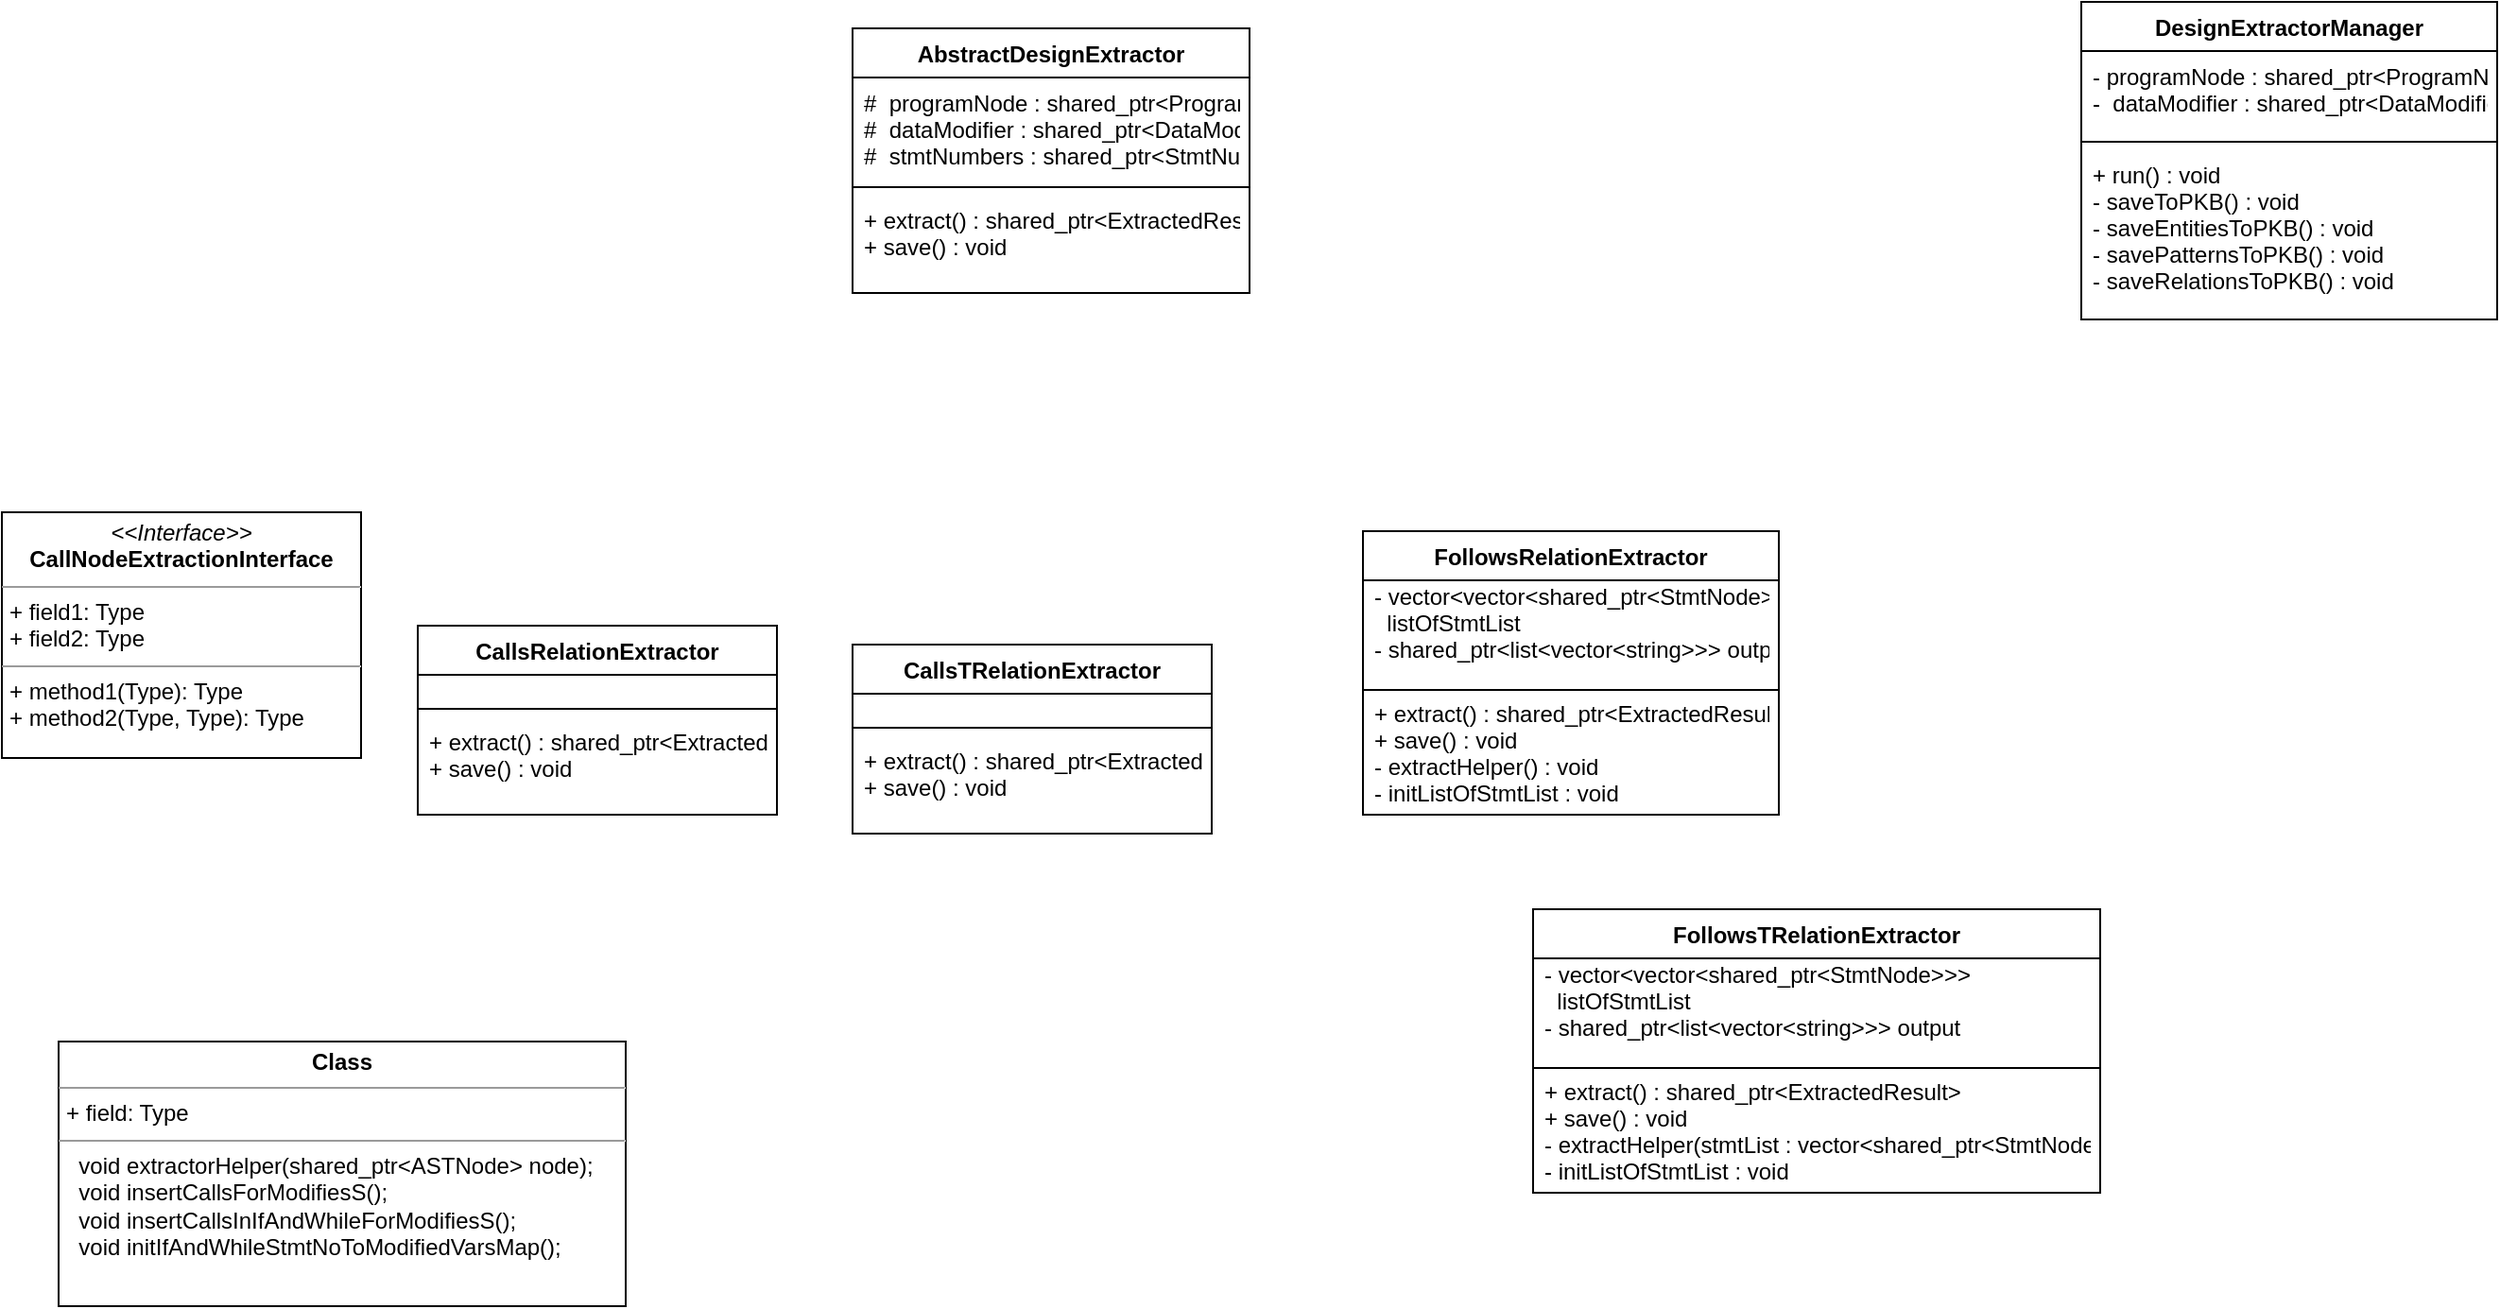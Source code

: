 <mxfile version="20.5.1" type="github">
  <diagram id="RCf9d5CUsMZ9T4uLRsl_" name="Page-1">
    <mxGraphModel dx="1422" dy="519" grid="1" gridSize="10" guides="1" tooltips="1" connect="1" arrows="1" fold="1" page="1" pageScale="1" pageWidth="2339" pageHeight="3300" math="0" shadow="0">
      <root>
        <mxCell id="0" />
        <mxCell id="1" parent="0" />
        <mxCell id="GKFBhkDiTDTHRFN160G9-5" value="DesignExtractorManager&#xa;" style="swimlane;fontStyle=1;align=center;verticalAlign=top;childLayout=stackLayout;horizontal=1;startSize=26;horizontalStack=0;resizeParent=1;resizeParentMax=0;resizeLast=0;collapsible=1;marginBottom=0;" parent="1" vertex="1">
          <mxGeometry x="1340" y="20" width="220" height="168" as="geometry" />
        </mxCell>
        <mxCell id="GKFBhkDiTDTHRFN160G9-6" value="- programNode : shared_ptr&lt;ProgramNode&gt;&#xa;-  dataModifier : shared_ptr&lt;DataModifier&gt;" style="text;strokeColor=none;fillColor=none;align=left;verticalAlign=top;spacingLeft=4;spacingRight=4;overflow=hidden;rotatable=0;points=[[0,0.5],[1,0.5]];portConstraint=eastwest;" parent="GKFBhkDiTDTHRFN160G9-5" vertex="1">
          <mxGeometry y="26" width="220" height="44" as="geometry" />
        </mxCell>
        <mxCell id="GKFBhkDiTDTHRFN160G9-7" value="" style="line;strokeWidth=1;fillColor=none;align=left;verticalAlign=middle;spacingTop=-1;spacingLeft=3;spacingRight=3;rotatable=0;labelPosition=right;points=[];portConstraint=eastwest;strokeColor=inherit;" parent="GKFBhkDiTDTHRFN160G9-5" vertex="1">
          <mxGeometry y="70" width="220" height="8" as="geometry" />
        </mxCell>
        <mxCell id="GKFBhkDiTDTHRFN160G9-8" value="+ run() : void&#xa;- saveToPKB() : void&#xa;- saveEntitiesToPKB() : void&#xa;- savePatternsToPKB() : void&#xa;- saveRelationsToPKB() : void&#xa;" style="text;strokeColor=none;fillColor=none;align=left;verticalAlign=top;spacingLeft=4;spacingRight=4;overflow=hidden;rotatable=0;points=[[0,0.5],[1,0.5]];portConstraint=eastwest;" parent="GKFBhkDiTDTHRFN160G9-5" vertex="1">
          <mxGeometry y="78" width="220" height="90" as="geometry" />
        </mxCell>
        <mxCell id="GKFBhkDiTDTHRFN160G9-9" value="AbstractDesignExtractor" style="swimlane;fontStyle=1;align=center;verticalAlign=top;childLayout=stackLayout;horizontal=1;startSize=26;horizontalStack=0;resizeParent=1;resizeParentMax=0;resizeLast=0;collapsible=1;marginBottom=0;" parent="1" vertex="1">
          <mxGeometry x="690" y="34" width="210" height="140" as="geometry" />
        </mxCell>
        <mxCell id="GKFBhkDiTDTHRFN160G9-10" value="#  programNode : shared_ptr&lt;ProgramNode&gt;&#xa;#  dataModifier : shared_ptr&lt;DataModifier&gt;&#xa;#  stmtNumbers : shared_ptr&lt;StmtNumbers&gt;&#xa;&#xa; " style="text;strokeColor=none;fillColor=none;align=left;verticalAlign=top;spacingLeft=4;spacingRight=4;overflow=hidden;rotatable=0;points=[[0,0.5],[1,0.5]];portConstraint=eastwest;" parent="GKFBhkDiTDTHRFN160G9-9" vertex="1">
          <mxGeometry y="26" width="210" height="54" as="geometry" />
        </mxCell>
        <mxCell id="GKFBhkDiTDTHRFN160G9-11" value="" style="line;strokeWidth=1;fillColor=none;align=left;verticalAlign=middle;spacingTop=-1;spacingLeft=3;spacingRight=3;rotatable=0;labelPosition=right;points=[];portConstraint=eastwest;strokeColor=inherit;" parent="GKFBhkDiTDTHRFN160G9-9" vertex="1">
          <mxGeometry y="80" width="210" height="8" as="geometry" />
        </mxCell>
        <mxCell id="GKFBhkDiTDTHRFN160G9-12" value="+ extract() : shared_ptr&lt;ExtractedResult&gt;&#xa;+ save() : void&#xa;" style="text;strokeColor=none;fillColor=none;align=left;verticalAlign=top;spacingLeft=4;spacingRight=4;overflow=hidden;rotatable=0;points=[[0,0.5],[1,0.5]];portConstraint=eastwest;" parent="GKFBhkDiTDTHRFN160G9-9" vertex="1">
          <mxGeometry y="88" width="210" height="52" as="geometry" />
        </mxCell>
        <mxCell id="GKFBhkDiTDTHRFN160G9-13" value="CallsRelationExtractor" style="swimlane;fontStyle=1;align=center;verticalAlign=top;childLayout=stackLayout;horizontal=1;startSize=26;horizontalStack=0;resizeParent=1;resizeParentMax=0;resizeLast=0;collapsible=1;marginBottom=0;" parent="1" vertex="1">
          <mxGeometry x="460" y="350" width="190" height="100" as="geometry" />
        </mxCell>
        <mxCell id="GKFBhkDiTDTHRFN160G9-14" value="&#xa; " style="text;strokeColor=none;fillColor=none;align=left;verticalAlign=top;spacingLeft=4;spacingRight=4;overflow=hidden;rotatable=0;points=[[0,0.5],[1,0.5]];portConstraint=eastwest;" parent="GKFBhkDiTDTHRFN160G9-13" vertex="1">
          <mxGeometry y="26" width="190" height="14" as="geometry" />
        </mxCell>
        <mxCell id="GKFBhkDiTDTHRFN160G9-15" value="" style="line;strokeWidth=1;fillColor=none;align=left;verticalAlign=middle;spacingTop=-1;spacingLeft=3;spacingRight=3;rotatable=0;labelPosition=right;points=[];portConstraint=eastwest;strokeColor=inherit;" parent="GKFBhkDiTDTHRFN160G9-13" vertex="1">
          <mxGeometry y="40" width="190" height="8" as="geometry" />
        </mxCell>
        <mxCell id="GKFBhkDiTDTHRFN160G9-16" value="+ extract() : shared_ptr&lt;ExtractedResult&gt;&#xa;+ save() : void" style="text;strokeColor=none;fillColor=none;align=left;verticalAlign=top;spacingLeft=4;spacingRight=4;overflow=hidden;rotatable=0;points=[[0,0.5],[1,0.5]];portConstraint=eastwest;" parent="GKFBhkDiTDTHRFN160G9-13" vertex="1">
          <mxGeometry y="48" width="190" height="52" as="geometry" />
        </mxCell>
        <mxCell id="GKFBhkDiTDTHRFN160G9-18" value="&lt;p style=&quot;margin:0px;margin-top:4px;text-align:center;&quot;&gt;&lt;i&gt;&amp;lt;&amp;lt;Interface&amp;gt;&amp;gt;&lt;/i&gt;&lt;br&gt;&lt;b&gt;CallNodeExtractionInterface&lt;/b&gt;&lt;br&gt;&lt;/p&gt;&lt;hr size=&quot;1&quot;&gt;&lt;p style=&quot;margin:0px;margin-left:4px;&quot;&gt;+ field1: Type&lt;br&gt;+ field2: Type&lt;/p&gt;&lt;hr size=&quot;1&quot;&gt;&lt;p style=&quot;margin:0px;margin-left:4px;&quot;&gt;+ method1(Type): Type&lt;br&gt;+ method2(Type, Type): Type&lt;/p&gt;" style="verticalAlign=top;align=left;overflow=fill;fontSize=12;fontFamily=Helvetica;html=1;" parent="1" vertex="1">
          <mxGeometry x="240" y="290" width="190" height="130" as="geometry" />
        </mxCell>
        <mxCell id="GKFBhkDiTDTHRFN160G9-21" value="CallsTRelationExtractor" style="swimlane;fontStyle=1;align=center;verticalAlign=top;childLayout=stackLayout;horizontal=1;startSize=26;horizontalStack=0;resizeParent=1;resizeParentMax=0;resizeLast=0;collapsible=1;marginBottom=0;" parent="1" vertex="1">
          <mxGeometry x="690" y="360" width="190" height="100" as="geometry" />
        </mxCell>
        <mxCell id="GKFBhkDiTDTHRFN160G9-22" value="&#xa; " style="text;strokeColor=none;fillColor=none;align=left;verticalAlign=top;spacingLeft=4;spacingRight=4;overflow=hidden;rotatable=0;points=[[0,0.5],[1,0.5]];portConstraint=eastwest;" parent="GKFBhkDiTDTHRFN160G9-21" vertex="1">
          <mxGeometry y="26" width="190" height="14" as="geometry" />
        </mxCell>
        <mxCell id="GKFBhkDiTDTHRFN160G9-23" value="" style="line;strokeWidth=1;fillColor=none;align=left;verticalAlign=middle;spacingTop=-1;spacingLeft=3;spacingRight=3;rotatable=0;labelPosition=right;points=[];portConstraint=eastwest;strokeColor=inherit;" parent="GKFBhkDiTDTHRFN160G9-21" vertex="1">
          <mxGeometry y="40" width="190" height="8" as="geometry" />
        </mxCell>
        <mxCell id="GKFBhkDiTDTHRFN160G9-24" value="+ extract() : shared_ptr&lt;ExtractedResult&gt;&#xa;+ save() : void" style="text;strokeColor=none;fillColor=none;align=left;verticalAlign=top;spacingLeft=4;spacingRight=4;overflow=hidden;rotatable=0;points=[[0,0.5],[1,0.5]];portConstraint=eastwest;" parent="GKFBhkDiTDTHRFN160G9-21" vertex="1">
          <mxGeometry y="48" width="190" height="52" as="geometry" />
        </mxCell>
        <mxCell id="GKFBhkDiTDTHRFN160G9-26" value="FollowsRelationExtractor" style="swimlane;fontStyle=1;align=center;verticalAlign=top;childLayout=stackLayout;horizontal=1;startSize=26;horizontalStack=0;resizeParent=1;resizeParentMax=0;resizeLast=0;collapsible=1;marginBottom=0;" parent="1" vertex="1">
          <mxGeometry x="960" y="300" width="220" height="150" as="geometry" />
        </mxCell>
        <mxCell id="GKFBhkDiTDTHRFN160G9-27" value="- vector&lt;vector&lt;shared_ptr&lt;StmtNode&gt;&gt;&gt; &#xa;  listOfStmtList &#xa;- shared_ptr&lt;list&lt;vector&lt;string&gt;&gt;&gt; output&#xa;&#xa;&#xa;" style="text;strokeColor=none;fillColor=none;align=left;verticalAlign=middle;spacingLeft=4;spacingRight=4;overflow=hidden;rotatable=0;points=[[0,0.5],[1,0.5]];portConstraint=eastwest;" parent="GKFBhkDiTDTHRFN160G9-26" vertex="1">
          <mxGeometry y="26" width="220" height="54" as="geometry" />
        </mxCell>
        <mxCell id="GKFBhkDiTDTHRFN160G9-28" value="" style="line;strokeWidth=1;fillColor=none;align=left;verticalAlign=middle;spacingTop=-1;spacingLeft=3;spacingRight=3;rotatable=0;labelPosition=right;points=[];portConstraint=eastwest;strokeColor=inherit;" parent="GKFBhkDiTDTHRFN160G9-26" vertex="1">
          <mxGeometry y="80" width="220" height="8" as="geometry" />
        </mxCell>
        <mxCell id="GKFBhkDiTDTHRFN160G9-29" value="+ extract() : shared_ptr&lt;ExtractedResult&gt;&#xa;+ save() : void&#xa;- extractHelper() : void&#xa;- initListOfStmtList : void&#xa;&#xa;" style="text;strokeColor=none;fillColor=none;align=left;verticalAlign=middle;spacingLeft=4;spacingRight=4;overflow=hidden;rotatable=0;points=[[0,0.5],[1,0.5]];portConstraint=eastwest;" parent="GKFBhkDiTDTHRFN160G9-26" vertex="1">
          <mxGeometry y="88" width="220" height="62" as="geometry" />
        </mxCell>
        <mxCell id="GKFBhkDiTDTHRFN160G9-38" value="FollowsTRelationExtractor" style="swimlane;fontStyle=1;align=center;verticalAlign=top;childLayout=stackLayout;horizontal=1;startSize=26;horizontalStack=0;resizeParent=1;resizeParentMax=0;resizeLast=0;collapsible=1;marginBottom=0;" parent="1" vertex="1">
          <mxGeometry x="1050" y="500" width="300" height="150" as="geometry" />
        </mxCell>
        <mxCell id="GKFBhkDiTDTHRFN160G9-39" value="- vector&lt;vector&lt;shared_ptr&lt;StmtNode&gt;&gt;&gt; &#xa;  listOfStmtList &#xa;- shared_ptr&lt;list&lt;vector&lt;string&gt;&gt;&gt; output&#xa;&#xa;&#xa;" style="text;strokeColor=none;fillColor=none;align=left;verticalAlign=middle;spacingLeft=4;spacingRight=4;overflow=hidden;rotatable=0;points=[[0,0.5],[1,0.5]];portConstraint=eastwest;" parent="GKFBhkDiTDTHRFN160G9-38" vertex="1">
          <mxGeometry y="26" width="300" height="54" as="geometry" />
        </mxCell>
        <mxCell id="GKFBhkDiTDTHRFN160G9-40" value="" style="line;strokeWidth=1;fillColor=none;align=left;verticalAlign=middle;spacingTop=-1;spacingLeft=3;spacingRight=3;rotatable=0;labelPosition=right;points=[];portConstraint=eastwest;strokeColor=inherit;" parent="GKFBhkDiTDTHRFN160G9-38" vertex="1">
          <mxGeometry y="80" width="300" height="8" as="geometry" />
        </mxCell>
        <mxCell id="GKFBhkDiTDTHRFN160G9-41" value="+ extract() : shared_ptr&lt;ExtractedResult&gt;&#xa;+ save() : void&#xa;- extractHelper(stmtList : vector&lt;shared_ptr&lt;StmtNode&gt;&gt;) : void&#xa;- initListOfStmtList : void&#xa;&#xa;" style="text;strokeColor=none;fillColor=none;align=left;verticalAlign=middle;spacingLeft=4;spacingRight=4;overflow=hidden;rotatable=0;points=[[0,0.5],[1,0.5]];portConstraint=eastwest;" parent="GKFBhkDiTDTHRFN160G9-38" vertex="1">
          <mxGeometry y="88" width="300" height="62" as="geometry" />
        </mxCell>
        <mxCell id="SkPulRb8pB89vCI3LF6e-7" value="&lt;p style=&quot;margin:0px;margin-top:4px;text-align:center;&quot;&gt;&lt;b&gt;Class&lt;/b&gt;&lt;/p&gt;&lt;hr size=&quot;1&quot;&gt;&lt;p style=&quot;margin:0px;margin-left:4px;&quot;&gt;+ field: Type&lt;/p&gt;&lt;hr size=&quot;1&quot;&gt;&lt;p style=&quot;margin:0px;margin-left:4px;&quot;&gt;&amp;nbsp; void extractorHelper(shared_ptr&amp;lt;ASTNode&amp;gt; node);&lt;br&gt;&amp;nbsp; void insertCallsForModifiesS();&lt;br&gt;&amp;nbsp; void insertCallsInIfAndWhileForModifiesS();&lt;/p&gt;&lt;p style=&quot;margin:0px;margin-left:4px;&quot;&gt;&amp;nbsp; void initIfAndWhileStmtNoToModifiedVarsMap();&lt;br&gt;&lt;/p&gt;&lt;p style=&quot;margin:0px;margin-left:4px;&quot;&gt;&lt;br&gt;&lt;/p&gt;" style="verticalAlign=top;align=left;overflow=fill;fontSize=12;fontFamily=Helvetica;html=1;" vertex="1" parent="1">
          <mxGeometry x="270" y="570" width="300" height="140" as="geometry" />
        </mxCell>
      </root>
    </mxGraphModel>
  </diagram>
</mxfile>
